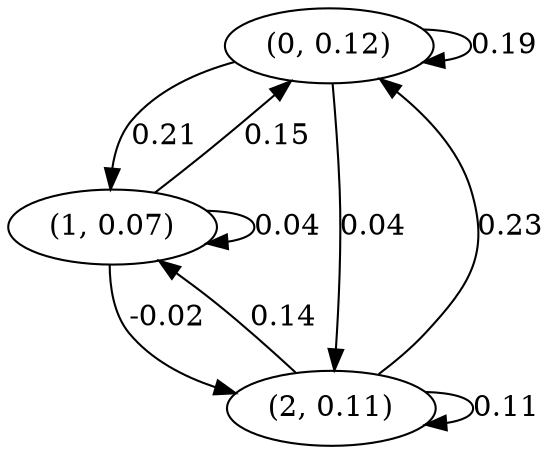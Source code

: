 digraph {
    0 [ label = "(0, 0.12)" ]
    1 [ label = "(1, 0.07)" ]
    2 [ label = "(2, 0.11)" ]
    0 -> 0 [ label = "0.19" ]
    1 -> 1 [ label = "0.04" ]
    2 -> 2 [ label = "0.11" ]
    1 -> 0 [ label = "0.15" ]
    2 -> 0 [ label = "0.23" ]
    0 -> 1 [ label = "0.21" ]
    2 -> 1 [ label = "0.14" ]
    0 -> 2 [ label = "0.04" ]
    1 -> 2 [ label = "-0.02" ]
}

